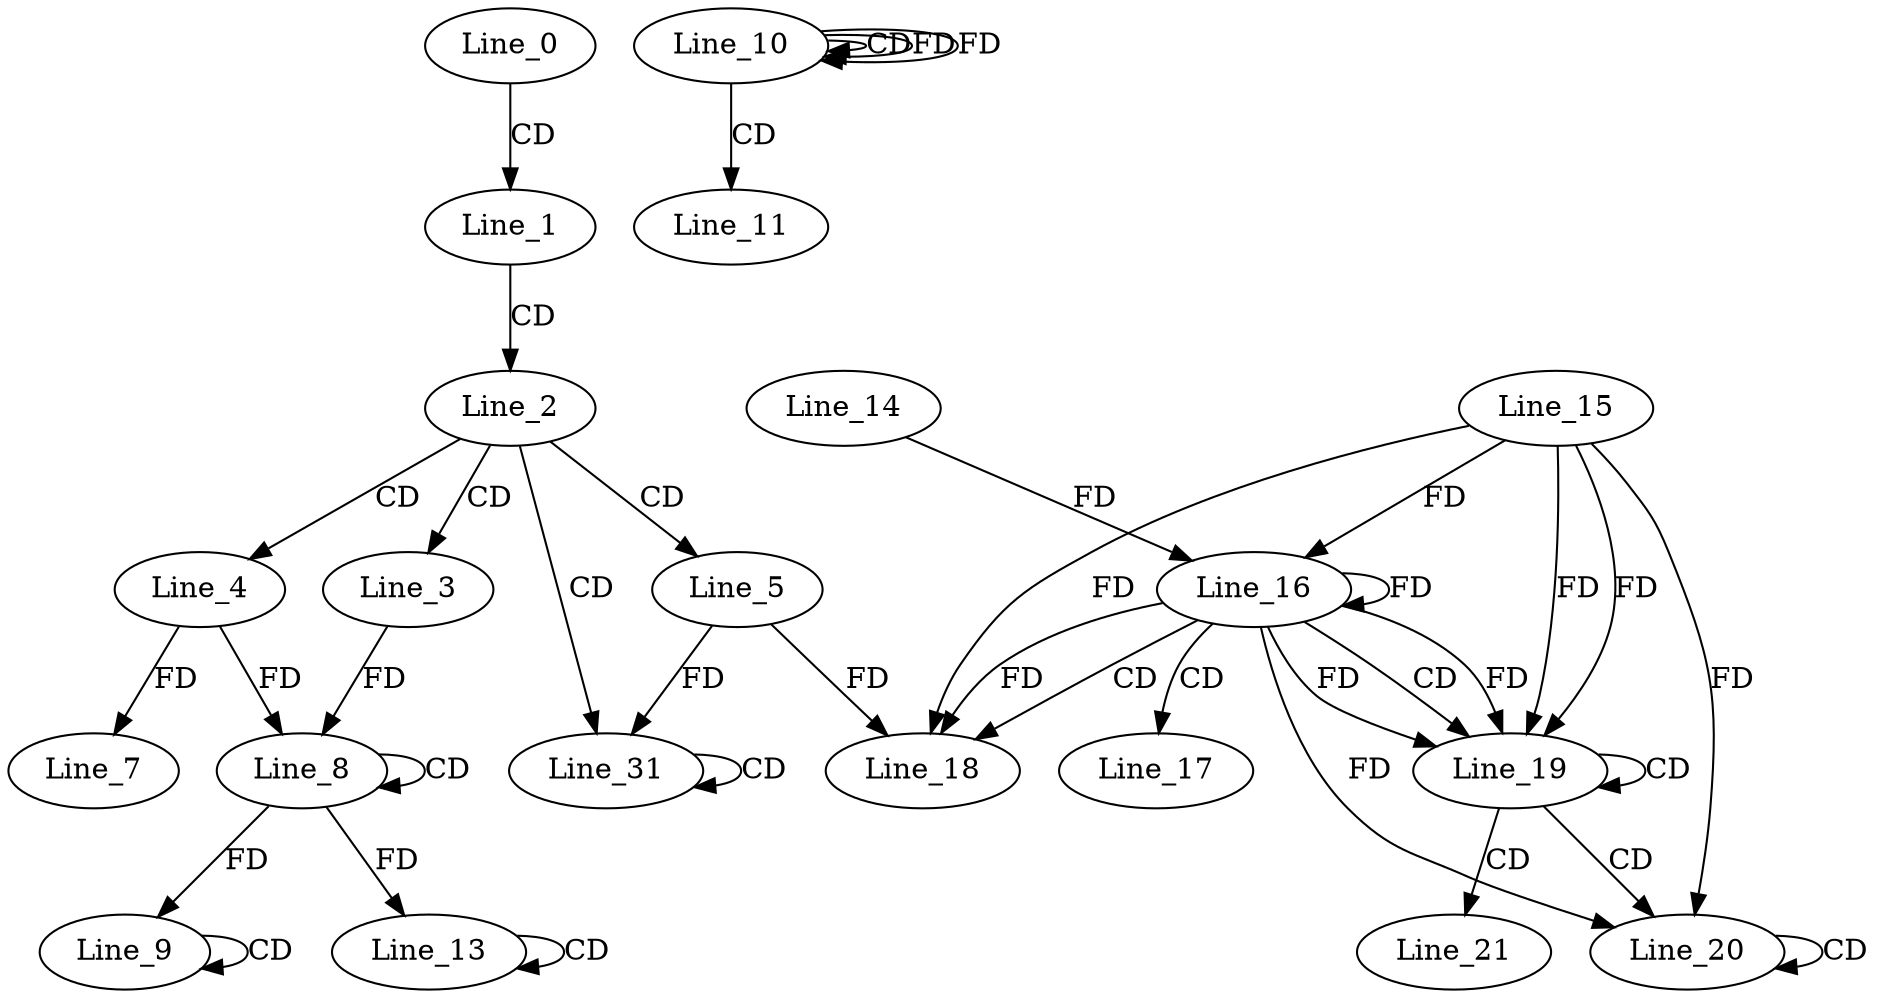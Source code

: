 digraph G {
  Line_0;
  Line_1;
  Line_2;
  Line_3;
  Line_4;
  Line_5;
  Line_7;
  Line_8;
  Line_8;
  Line_9;
  Line_9;
  Line_10;
  Line_10;
  Line_10;
  Line_11;
  Line_13;
  Line_13;
  Line_13;
  Line_16;
  Line_15;
  Line_16;
  Line_14;
  Line_16;
  Line_17;
  Line_18;
  Line_19;
  Line_19;
  Line_20;
  Line_20;
  Line_20;
  Line_20;
  Line_21;
  Line_31;
  Line_31;
  Line_0 -> Line_1 [ label="CD" ];
  Line_1 -> Line_2 [ label="CD" ];
  Line_2 -> Line_3 [ label="CD" ];
  Line_2 -> Line_4 [ label="CD" ];
  Line_2 -> Line_5 [ label="CD" ];
  Line_4 -> Line_7 [ label="FD" ];
  Line_8 -> Line_8 [ label="CD" ];
  Line_3 -> Line_8 [ label="FD" ];
  Line_4 -> Line_8 [ label="FD" ];
  Line_9 -> Line_9 [ label="CD" ];
  Line_8 -> Line_9 [ label="FD" ];
  Line_10 -> Line_10 [ label="CD" ];
  Line_10 -> Line_10 [ label="FD" ];
  Line_10 -> Line_11 [ label="CD" ];
  Line_13 -> Line_13 [ label="CD" ];
  Line_8 -> Line_13 [ label="FD" ];
  Line_16 -> Line_16 [ label="FD" ];
  Line_15 -> Line_16 [ label="FD" ];
  Line_14 -> Line_16 [ label="FD" ];
  Line_16 -> Line_17 [ label="CD" ];
  Line_16 -> Line_18 [ label="CD" ];
  Line_5 -> Line_18 [ label="FD" ];
  Line_16 -> Line_18 [ label="FD" ];
  Line_15 -> Line_18 [ label="FD" ];
  Line_16 -> Line_19 [ label="CD" ];
  Line_16 -> Line_19 [ label="FD" ];
  Line_15 -> Line_19 [ label="FD" ];
  Line_19 -> Line_19 [ label="CD" ];
  Line_16 -> Line_19 [ label="FD" ];
  Line_15 -> Line_19 [ label="FD" ];
  Line_19 -> Line_20 [ label="CD" ];
  Line_20 -> Line_20 [ label="CD" ];
  Line_16 -> Line_20 [ label="FD" ];
  Line_15 -> Line_20 [ label="FD" ];
  Line_19 -> Line_21 [ label="CD" ];
  Line_2 -> Line_31 [ label="CD" ];
  Line_31 -> Line_31 [ label="CD" ];
  Line_5 -> Line_31 [ label="FD" ];
  Line_10 -> Line_10 [ label="FD" ];
}
